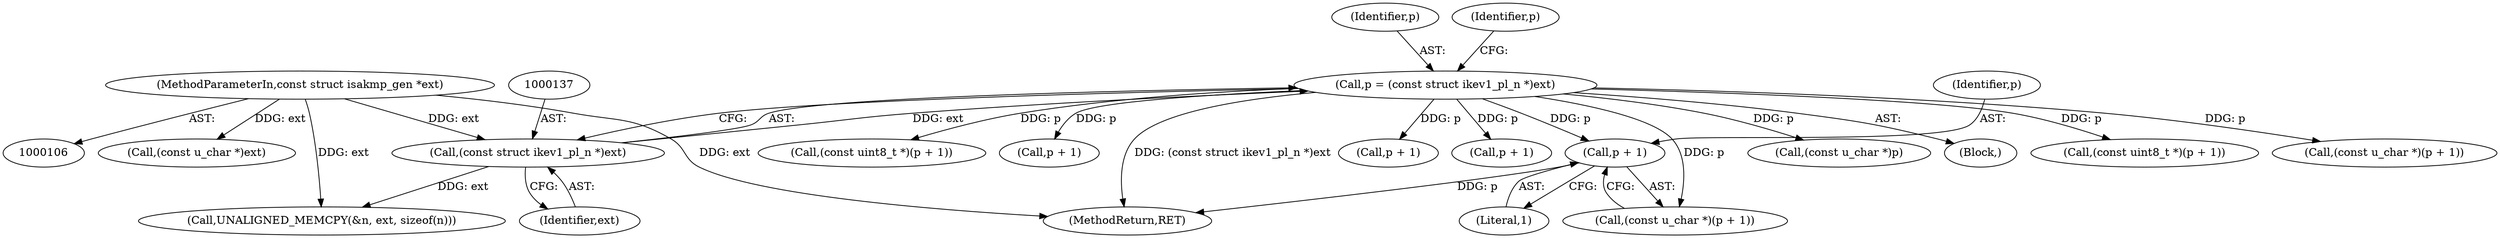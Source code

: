 digraph "0_tcpdump_c2ef693866beae071a24b45c49f9674af1df4028@pointer" {
"1000266" [label="(Call,p + 1)"];
"1000134" [label="(Call,p = (const struct ikev1_pl_n *)ext)"];
"1000136" [label="(Call,(const struct ikev1_pl_n *)ext)"];
"1000109" [label="(MethodParameterIn,const struct isakmp_gen *ext)"];
"1000138" [label="(Identifier,ext)"];
"1000522" [label="(Call,(const u_char *)ext)"];
"1000255" [label="(Call,p + 1)"];
"1000536" [label="(MethodReturn,RET)"];
"1000268" [label="(Literal,1)"];
"1000380" [label="(Call,p + 1)"];
"1000401" [label="(Call,(const u_char *)p)"];
"1000266" [label="(Call,p + 1)"];
"1000116" [label="(Block,)"];
"1000378" [label="(Call,(const uint8_t *)(p + 1))"];
"1000135" [label="(Identifier,p)"];
"1000390" [label="(Call,(const u_char *)(p + 1))"];
"1000136" [label="(Call,(const struct ikev1_pl_n *)ext)"];
"1000253" [label="(Call,(const uint8_t *)(p + 1))"];
"1000142" [label="(Call,UNALIGNED_MEMCPY(&n, ext, sizeof(n)))"];
"1000264" [label="(Call,(const u_char *)(p + 1))"];
"1000267" [label="(Identifier,p)"];
"1000392" [label="(Call,p + 1)"];
"1000109" [label="(MethodParameterIn,const struct isakmp_gen *ext)"];
"1000141" [label="(Identifier,p)"];
"1000134" [label="(Call,p = (const struct ikev1_pl_n *)ext)"];
"1000266" -> "1000264"  [label="AST: "];
"1000266" -> "1000268"  [label="CFG: "];
"1000267" -> "1000266"  [label="AST: "];
"1000268" -> "1000266"  [label="AST: "];
"1000264" -> "1000266"  [label="CFG: "];
"1000266" -> "1000536"  [label="DDG: p"];
"1000134" -> "1000266"  [label="DDG: p"];
"1000134" -> "1000116"  [label="AST: "];
"1000134" -> "1000136"  [label="CFG: "];
"1000135" -> "1000134"  [label="AST: "];
"1000136" -> "1000134"  [label="AST: "];
"1000141" -> "1000134"  [label="CFG: "];
"1000134" -> "1000536"  [label="DDG: (const struct ikev1_pl_n *)ext"];
"1000136" -> "1000134"  [label="DDG: ext"];
"1000134" -> "1000253"  [label="DDG: p"];
"1000134" -> "1000255"  [label="DDG: p"];
"1000134" -> "1000264"  [label="DDG: p"];
"1000134" -> "1000378"  [label="DDG: p"];
"1000134" -> "1000380"  [label="DDG: p"];
"1000134" -> "1000390"  [label="DDG: p"];
"1000134" -> "1000392"  [label="DDG: p"];
"1000134" -> "1000401"  [label="DDG: p"];
"1000136" -> "1000138"  [label="CFG: "];
"1000137" -> "1000136"  [label="AST: "];
"1000138" -> "1000136"  [label="AST: "];
"1000109" -> "1000136"  [label="DDG: ext"];
"1000136" -> "1000142"  [label="DDG: ext"];
"1000109" -> "1000106"  [label="AST: "];
"1000109" -> "1000536"  [label="DDG: ext"];
"1000109" -> "1000142"  [label="DDG: ext"];
"1000109" -> "1000522"  [label="DDG: ext"];
}
